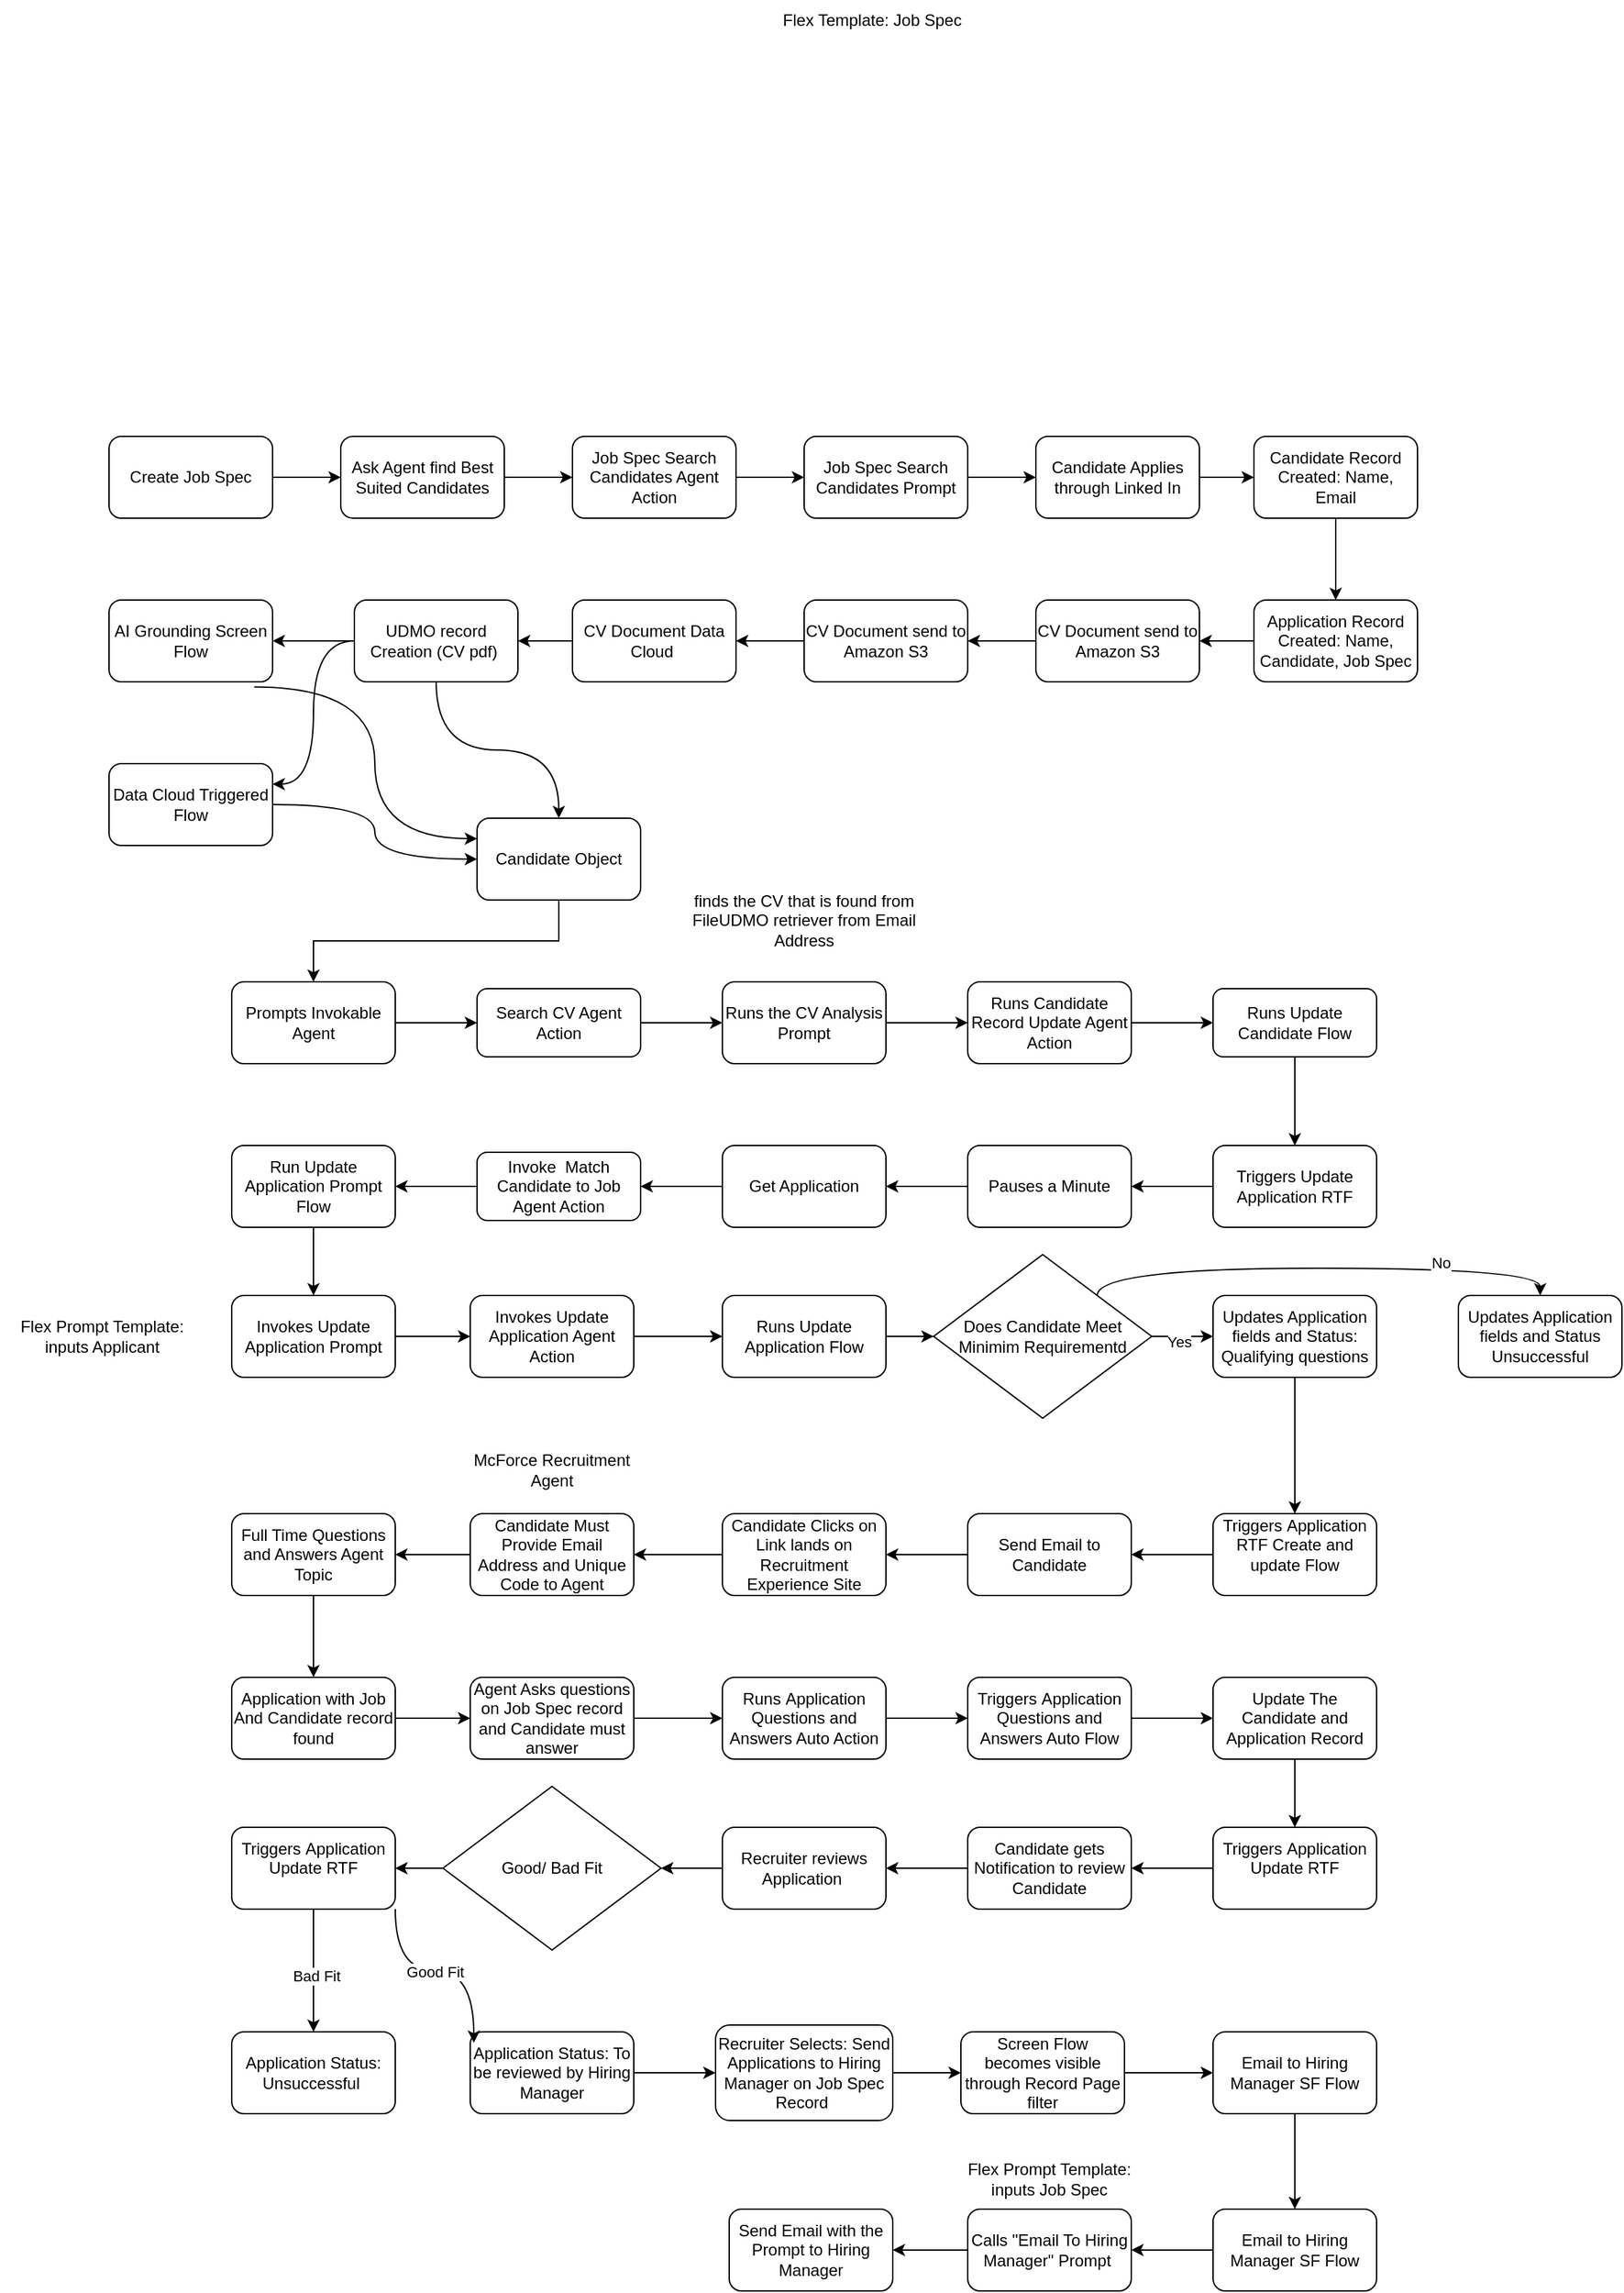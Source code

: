 <mxfile version="27.1.4">
  <diagram name="Page-1" id="qZBypQwJ1ffwHdbOw9Ls">
    <mxGraphModel dx="996" dy="1753" grid="1" gridSize="10" guides="1" tooltips="1" connect="1" arrows="1" fold="1" page="1" pageScale="1" pageWidth="850" pageHeight="1100" math="0" shadow="0">
      <root>
        <mxCell id="0" />
        <mxCell id="1" parent="0" />
        <mxCell id="CIJIQ-VZuIDvAZ526HDg-11" style="edgeStyle=orthogonalEdgeStyle;rounded=0;orthogonalLoop=1;jettySize=auto;html=1;entryX=0;entryY=0.5;entryDx=0;entryDy=0;curved=1;" edge="1" parent="1" source="CIJIQ-VZuIDvAZ526HDg-1" target="CIJIQ-VZuIDvAZ526HDg-8">
          <mxGeometry relative="1" as="geometry" />
        </mxCell>
        <mxCell id="CIJIQ-VZuIDvAZ526HDg-1" value="Data Cloud Triggered Flow" style="rounded=1;whiteSpace=wrap;html=1;" vertex="1" parent="1">
          <mxGeometry x="100" y="160" width="120" height="60" as="geometry" />
        </mxCell>
        <mxCell id="CIJIQ-VZuIDvAZ526HDg-80" style="edgeStyle=orthogonalEdgeStyle;rounded=0;orthogonalLoop=1;jettySize=auto;html=1;entryX=0;entryY=0.25;entryDx=0;entryDy=0;exitX=0.888;exitY=1.062;exitDx=0;exitDy=0;exitPerimeter=0;curved=1;" edge="1" parent="1" source="CIJIQ-VZuIDvAZ526HDg-2" target="CIJIQ-VZuIDvAZ526HDg-8">
          <mxGeometry relative="1" as="geometry" />
        </mxCell>
        <mxCell id="CIJIQ-VZuIDvAZ526HDg-2" value="AI Grounding Screen Flow" style="rounded=1;whiteSpace=wrap;html=1;" vertex="1" parent="1">
          <mxGeometry x="100" y="40" width="120" height="60" as="geometry" />
        </mxCell>
        <mxCell id="CIJIQ-VZuIDvAZ526HDg-40" style="edgeStyle=orthogonalEdgeStyle;rounded=0;orthogonalLoop=1;jettySize=auto;html=1;entryX=0;entryY=0.5;entryDx=0;entryDy=0;" edge="1" parent="1" source="CIJIQ-VZuIDvAZ526HDg-3" target="CIJIQ-VZuIDvAZ526HDg-4">
          <mxGeometry relative="1" as="geometry" />
        </mxCell>
        <mxCell id="CIJIQ-VZuIDvAZ526HDg-3" value="Prompts Invokable Agent" style="rounded=1;whiteSpace=wrap;html=1;" vertex="1" parent="1">
          <mxGeometry x="190" y="320" width="120" height="60" as="geometry" />
        </mxCell>
        <mxCell id="CIJIQ-VZuIDvAZ526HDg-41" style="edgeStyle=orthogonalEdgeStyle;rounded=0;orthogonalLoop=1;jettySize=auto;html=1;entryX=0;entryY=0.5;entryDx=0;entryDy=0;" edge="1" parent="1" source="CIJIQ-VZuIDvAZ526HDg-4" target="CIJIQ-VZuIDvAZ526HDg-5">
          <mxGeometry relative="1" as="geometry" />
        </mxCell>
        <mxCell id="CIJIQ-VZuIDvAZ526HDg-4" value="Search CV Agent Action" style="rounded=1;whiteSpace=wrap;html=1;" vertex="1" parent="1">
          <mxGeometry x="370" y="325" width="120" height="50" as="geometry" />
        </mxCell>
        <mxCell id="CIJIQ-VZuIDvAZ526HDg-42" style="edgeStyle=orthogonalEdgeStyle;rounded=0;orthogonalLoop=1;jettySize=auto;html=1;exitX=1;exitY=0.5;exitDx=0;exitDy=0;entryX=0;entryY=0.5;entryDx=0;entryDy=0;" edge="1" parent="1" source="CIJIQ-VZuIDvAZ526HDg-5" target="CIJIQ-VZuIDvAZ526HDg-6">
          <mxGeometry relative="1" as="geometry" />
        </mxCell>
        <mxCell id="CIJIQ-VZuIDvAZ526HDg-5" value="Runs the CV Analysis Prompt" style="rounded=1;whiteSpace=wrap;html=1;" vertex="1" parent="1">
          <mxGeometry x="550" y="320" width="120" height="60" as="geometry" />
        </mxCell>
        <mxCell id="CIJIQ-VZuIDvAZ526HDg-43" style="edgeStyle=orthogonalEdgeStyle;rounded=0;orthogonalLoop=1;jettySize=auto;html=1;" edge="1" parent="1" source="CIJIQ-VZuIDvAZ526HDg-6" target="CIJIQ-VZuIDvAZ526HDg-7">
          <mxGeometry relative="1" as="geometry" />
        </mxCell>
        <mxCell id="CIJIQ-VZuIDvAZ526HDg-6" value="Runs Candidate Record Update Agent Action" style="rounded=1;whiteSpace=wrap;html=1;" vertex="1" parent="1">
          <mxGeometry x="730" y="320" width="120" height="60" as="geometry" />
        </mxCell>
        <mxCell id="CIJIQ-VZuIDvAZ526HDg-44" style="edgeStyle=orthogonalEdgeStyle;rounded=0;orthogonalLoop=1;jettySize=auto;html=1;exitX=0.5;exitY=1;exitDx=0;exitDy=0;entryX=0.5;entryY=0;entryDx=0;entryDy=0;" edge="1" parent="1" source="CIJIQ-VZuIDvAZ526HDg-7" target="CIJIQ-VZuIDvAZ526HDg-14">
          <mxGeometry relative="1" as="geometry">
            <mxPoint x="969.667" y="430" as="targetPoint" />
          </mxGeometry>
        </mxCell>
        <mxCell id="CIJIQ-VZuIDvAZ526HDg-7" value="Runs Update Candidate Flow" style="rounded=1;whiteSpace=wrap;html=1;" vertex="1" parent="1">
          <mxGeometry x="910" y="325" width="120" height="50" as="geometry" />
        </mxCell>
        <mxCell id="CIJIQ-VZuIDvAZ526HDg-13" style="edgeStyle=orthogonalEdgeStyle;rounded=0;orthogonalLoop=1;jettySize=auto;html=1;entryX=0.5;entryY=0;entryDx=0;entryDy=0;exitX=0.5;exitY=1;exitDx=0;exitDy=0;" edge="1" parent="1" source="CIJIQ-VZuIDvAZ526HDg-8" target="CIJIQ-VZuIDvAZ526HDg-3">
          <mxGeometry relative="1" as="geometry" />
        </mxCell>
        <mxCell id="CIJIQ-VZuIDvAZ526HDg-8" value="Candidate Object" style="rounded=1;whiteSpace=wrap;html=1;" vertex="1" parent="1">
          <mxGeometry x="370" y="200" width="120" height="60" as="geometry" />
        </mxCell>
        <mxCell id="CIJIQ-VZuIDvAZ526HDg-75" value="" style="edgeStyle=orthogonalEdgeStyle;rounded=0;orthogonalLoop=1;jettySize=auto;html=1;curved=1;" edge="1" parent="1" source="CIJIQ-VZuIDvAZ526HDg-9" target="CIJIQ-VZuIDvAZ526HDg-8">
          <mxGeometry relative="1" as="geometry" />
        </mxCell>
        <mxCell id="CIJIQ-VZuIDvAZ526HDg-77" style="edgeStyle=orthogonalEdgeStyle;rounded=0;orthogonalLoop=1;jettySize=auto;html=1;entryX=1;entryY=0.5;entryDx=0;entryDy=0;" edge="1" parent="1" source="CIJIQ-VZuIDvAZ526HDg-9" target="CIJIQ-VZuIDvAZ526HDg-2">
          <mxGeometry relative="1" as="geometry" />
        </mxCell>
        <mxCell id="CIJIQ-VZuIDvAZ526HDg-79" style="edgeStyle=orthogonalEdgeStyle;rounded=0;orthogonalLoop=1;jettySize=auto;html=1;entryX=1;entryY=0.25;entryDx=0;entryDy=0;curved=1;" edge="1" parent="1" source="CIJIQ-VZuIDvAZ526HDg-9" target="CIJIQ-VZuIDvAZ526HDg-1">
          <mxGeometry relative="1" as="geometry" />
        </mxCell>
        <mxCell id="CIJIQ-VZuIDvAZ526HDg-9" value="UDMO record Creation (CV pdf)&amp;nbsp;" style="rounded=1;whiteSpace=wrap;html=1;" vertex="1" parent="1">
          <mxGeometry x="280" y="40" width="120" height="60" as="geometry" />
        </mxCell>
        <mxCell id="CIJIQ-VZuIDvAZ526HDg-45" style="edgeStyle=orthogonalEdgeStyle;rounded=0;orthogonalLoop=1;jettySize=auto;html=1;entryX=1;entryY=0.5;entryDx=0;entryDy=0;" edge="1" parent="1" source="CIJIQ-VZuIDvAZ526HDg-14" target="CIJIQ-VZuIDvAZ526HDg-18">
          <mxGeometry relative="1" as="geometry" />
        </mxCell>
        <mxCell id="CIJIQ-VZuIDvAZ526HDg-14" value="Triggers Update Application RTF" style="rounded=1;whiteSpace=wrap;html=1;" vertex="1" parent="1">
          <mxGeometry x="910" y="440" width="120" height="60" as="geometry" />
        </mxCell>
        <mxCell id="CIJIQ-VZuIDvAZ526HDg-46" style="edgeStyle=orthogonalEdgeStyle;rounded=0;orthogonalLoop=1;jettySize=auto;html=1;entryX=1;entryY=0.5;entryDx=0;entryDy=0;" edge="1" parent="1" source="CIJIQ-VZuIDvAZ526HDg-18" target="CIJIQ-VZuIDvAZ526HDg-19">
          <mxGeometry relative="1" as="geometry" />
        </mxCell>
        <mxCell id="CIJIQ-VZuIDvAZ526HDg-18" value="Pauses a Minute" style="rounded=1;whiteSpace=wrap;html=1;" vertex="1" parent="1">
          <mxGeometry x="730" y="440" width="120" height="60" as="geometry" />
        </mxCell>
        <mxCell id="CIJIQ-VZuIDvAZ526HDg-47" style="edgeStyle=orthogonalEdgeStyle;rounded=0;orthogonalLoop=1;jettySize=auto;html=1;entryX=1;entryY=0.5;entryDx=0;entryDy=0;" edge="1" parent="1" source="CIJIQ-VZuIDvAZ526HDg-19" target="CIJIQ-VZuIDvAZ526HDg-20">
          <mxGeometry relative="1" as="geometry" />
        </mxCell>
        <mxCell id="CIJIQ-VZuIDvAZ526HDg-19" value="Get Application" style="rounded=1;whiteSpace=wrap;html=1;" vertex="1" parent="1">
          <mxGeometry x="550" y="440" width="120" height="60" as="geometry" />
        </mxCell>
        <mxCell id="CIJIQ-VZuIDvAZ526HDg-48" style="edgeStyle=orthogonalEdgeStyle;rounded=0;orthogonalLoop=1;jettySize=auto;html=1;entryX=1;entryY=0.5;entryDx=0;entryDy=0;" edge="1" parent="1" source="CIJIQ-VZuIDvAZ526HDg-20" target="CIJIQ-VZuIDvAZ526HDg-21">
          <mxGeometry relative="1" as="geometry" />
        </mxCell>
        <mxCell id="CIJIQ-VZuIDvAZ526HDg-20" value="Invoke&amp;nbsp;&amp;nbsp;Match Candidate to Job Agent Action" style="rounded=1;whiteSpace=wrap;html=1;" vertex="1" parent="1">
          <mxGeometry x="370" y="445" width="120" height="50" as="geometry" />
        </mxCell>
        <mxCell id="CIJIQ-VZuIDvAZ526HDg-50" style="edgeStyle=orthogonalEdgeStyle;rounded=0;orthogonalLoop=1;jettySize=auto;html=1;entryX=0.5;entryY=0;entryDx=0;entryDy=0;" edge="1" parent="1" source="CIJIQ-VZuIDvAZ526HDg-21" target="CIJIQ-VZuIDvAZ526HDg-22">
          <mxGeometry relative="1" as="geometry" />
        </mxCell>
        <mxCell id="CIJIQ-VZuIDvAZ526HDg-21" value="Run Update Application Prompt Flow" style="rounded=1;whiteSpace=wrap;html=1;" vertex="1" parent="1">
          <mxGeometry x="190" y="440" width="120" height="60" as="geometry" />
        </mxCell>
        <mxCell id="CIJIQ-VZuIDvAZ526HDg-51" style="edgeStyle=orthogonalEdgeStyle;rounded=0;orthogonalLoop=1;jettySize=auto;html=1;exitX=1;exitY=0.5;exitDx=0;exitDy=0;entryX=0;entryY=0.5;entryDx=0;entryDy=0;" edge="1" parent="1" source="CIJIQ-VZuIDvAZ526HDg-22" target="CIJIQ-VZuIDvAZ526HDg-25">
          <mxGeometry relative="1" as="geometry" />
        </mxCell>
        <mxCell id="CIJIQ-VZuIDvAZ526HDg-22" value="Invokes Update Application Prompt" style="rounded=1;whiteSpace=wrap;html=1;" vertex="1" parent="1">
          <mxGeometry x="190" y="550" width="120" height="60" as="geometry" />
        </mxCell>
        <mxCell id="CIJIQ-VZuIDvAZ526HDg-23" value="Flex Prompt Template: inputs Applicant" style="text;html=1;align=center;verticalAlign=middle;whiteSpace=wrap;rounded=0;" vertex="1" parent="1">
          <mxGeometry x="20" y="562.5" width="150" height="35" as="geometry" />
        </mxCell>
        <mxCell id="CIJIQ-VZuIDvAZ526HDg-24" value="finds the CV that is found from FileUDMO retriever from Email Address" style="text;html=1;align=center;verticalAlign=middle;whiteSpace=wrap;rounded=0;" vertex="1" parent="1">
          <mxGeometry x="515" y="260" width="190" height="30" as="geometry" />
        </mxCell>
        <mxCell id="CIJIQ-VZuIDvAZ526HDg-52" style="edgeStyle=orthogonalEdgeStyle;rounded=0;orthogonalLoop=1;jettySize=auto;html=1;exitX=1;exitY=0.5;exitDx=0;exitDy=0;entryX=0;entryY=0.5;entryDx=0;entryDy=0;" edge="1" parent="1" source="CIJIQ-VZuIDvAZ526HDg-25" target="CIJIQ-VZuIDvAZ526HDg-26">
          <mxGeometry relative="1" as="geometry" />
        </mxCell>
        <mxCell id="CIJIQ-VZuIDvAZ526HDg-25" value="Invokes Update Application Agent Action" style="rounded=1;whiteSpace=wrap;html=1;" vertex="1" parent="1">
          <mxGeometry x="365" y="550" width="120" height="60" as="geometry" />
        </mxCell>
        <mxCell id="CIJIQ-VZuIDvAZ526HDg-90" style="edgeStyle=orthogonalEdgeStyle;rounded=0;orthogonalLoop=1;jettySize=auto;html=1;exitX=1;exitY=0.5;exitDx=0;exitDy=0;" edge="1" parent="1" source="CIJIQ-VZuIDvAZ526HDg-26" target="CIJIQ-VZuIDvAZ526HDg-81">
          <mxGeometry relative="1" as="geometry">
            <mxPoint x="700" y="579.846" as="targetPoint" />
          </mxGeometry>
        </mxCell>
        <mxCell id="CIJIQ-VZuIDvAZ526HDg-26" value="Runs Update Application Flow" style="rounded=1;whiteSpace=wrap;html=1;" vertex="1" parent="1">
          <mxGeometry x="550" y="550" width="120" height="60" as="geometry" />
        </mxCell>
        <mxCell id="CIJIQ-VZuIDvAZ526HDg-59" style="edgeStyle=orthogonalEdgeStyle;rounded=0;orthogonalLoop=1;jettySize=auto;html=1;entryX=0;entryY=0.5;entryDx=0;entryDy=0;" edge="1" parent="1" source="CIJIQ-VZuIDvAZ526HDg-54" target="CIJIQ-VZuIDvAZ526HDg-55">
          <mxGeometry relative="1" as="geometry" />
        </mxCell>
        <mxCell id="CIJIQ-VZuIDvAZ526HDg-54" value="Create Job Spec" style="rounded=1;whiteSpace=wrap;html=1;" vertex="1" parent="1">
          <mxGeometry x="100" y="-80" width="120" height="60" as="geometry" />
        </mxCell>
        <mxCell id="CIJIQ-VZuIDvAZ526HDg-60" style="edgeStyle=orthogonalEdgeStyle;rounded=0;orthogonalLoop=1;jettySize=auto;html=1;entryX=0;entryY=0.5;entryDx=0;entryDy=0;" edge="1" parent="1" source="CIJIQ-VZuIDvAZ526HDg-55" target="CIJIQ-VZuIDvAZ526HDg-56">
          <mxGeometry relative="1" as="geometry" />
        </mxCell>
        <mxCell id="CIJIQ-VZuIDvAZ526HDg-55" value="Ask Agent find Best Suited Candidates" style="rounded=1;whiteSpace=wrap;html=1;" vertex="1" parent="1">
          <mxGeometry x="270" y="-80" width="120" height="60" as="geometry" />
        </mxCell>
        <mxCell id="CIJIQ-VZuIDvAZ526HDg-61" style="edgeStyle=orthogonalEdgeStyle;rounded=0;orthogonalLoop=1;jettySize=auto;html=1;entryX=0;entryY=0.5;entryDx=0;entryDy=0;" edge="1" parent="1" source="CIJIQ-VZuIDvAZ526HDg-56" target="CIJIQ-VZuIDvAZ526HDg-57">
          <mxGeometry relative="1" as="geometry" />
        </mxCell>
        <mxCell id="CIJIQ-VZuIDvAZ526HDg-56" value="Job Spec Search Candidates Agent Action" style="rounded=1;whiteSpace=wrap;html=1;" vertex="1" parent="1">
          <mxGeometry x="440" y="-80" width="120" height="60" as="geometry" />
        </mxCell>
        <mxCell id="CIJIQ-VZuIDvAZ526HDg-69" style="edgeStyle=orthogonalEdgeStyle;rounded=0;orthogonalLoop=1;jettySize=auto;html=1;entryX=0;entryY=0.5;entryDx=0;entryDy=0;" edge="1" parent="1" source="CIJIQ-VZuIDvAZ526HDg-57" target="CIJIQ-VZuIDvAZ526HDg-63">
          <mxGeometry relative="1" as="geometry" />
        </mxCell>
        <mxCell id="CIJIQ-VZuIDvAZ526HDg-57" value="Job Spec Search Candidates Prompt" style="rounded=1;whiteSpace=wrap;html=1;" vertex="1" parent="1">
          <mxGeometry x="610" y="-80" width="120" height="60" as="geometry" />
        </mxCell>
        <mxCell id="CIJIQ-VZuIDvAZ526HDg-58" value="Flex Template: Job Spec" style="text;html=1;align=center;verticalAlign=middle;whiteSpace=wrap;rounded=0;" vertex="1" parent="1">
          <mxGeometry x="565" y="-400" width="190" height="30" as="geometry" />
        </mxCell>
        <mxCell id="CIJIQ-VZuIDvAZ526HDg-70" style="edgeStyle=orthogonalEdgeStyle;rounded=0;orthogonalLoop=1;jettySize=auto;html=1;entryX=0;entryY=0.5;entryDx=0;entryDy=0;" edge="1" parent="1" source="CIJIQ-VZuIDvAZ526HDg-63" target="CIJIQ-VZuIDvAZ526HDg-64">
          <mxGeometry relative="1" as="geometry" />
        </mxCell>
        <mxCell id="CIJIQ-VZuIDvAZ526HDg-63" value="Candidate Applies through Linked In" style="rounded=1;whiteSpace=wrap;html=1;" vertex="1" parent="1">
          <mxGeometry x="780" y="-80" width="120" height="60" as="geometry" />
        </mxCell>
        <mxCell id="CIJIQ-VZuIDvAZ526HDg-71" style="edgeStyle=orthogonalEdgeStyle;rounded=0;orthogonalLoop=1;jettySize=auto;html=1;exitX=0.5;exitY=1;exitDx=0;exitDy=0;entryX=0.5;entryY=0;entryDx=0;entryDy=0;" edge="1" parent="1" source="CIJIQ-VZuIDvAZ526HDg-64" target="CIJIQ-VZuIDvAZ526HDg-65">
          <mxGeometry relative="1" as="geometry" />
        </mxCell>
        <mxCell id="CIJIQ-VZuIDvAZ526HDg-64" value="Candidate Record Created: Name, Email" style="rounded=1;whiteSpace=wrap;html=1;" vertex="1" parent="1">
          <mxGeometry x="940" y="-80" width="120" height="60" as="geometry" />
        </mxCell>
        <mxCell id="CIJIQ-VZuIDvAZ526HDg-72" style="edgeStyle=orthogonalEdgeStyle;rounded=0;orthogonalLoop=1;jettySize=auto;html=1;exitX=0;exitY=0.5;exitDx=0;exitDy=0;entryX=1;entryY=0.5;entryDx=0;entryDy=0;" edge="1" parent="1" source="CIJIQ-VZuIDvAZ526HDg-65" target="CIJIQ-VZuIDvAZ526HDg-66">
          <mxGeometry relative="1" as="geometry" />
        </mxCell>
        <mxCell id="CIJIQ-VZuIDvAZ526HDg-65" value="Application Record Created: Name, Candidate, Job Spec" style="rounded=1;whiteSpace=wrap;html=1;" vertex="1" parent="1">
          <mxGeometry x="940" y="40" width="120" height="60" as="geometry" />
        </mxCell>
        <mxCell id="CIJIQ-VZuIDvAZ526HDg-73" style="edgeStyle=orthogonalEdgeStyle;rounded=0;orthogonalLoop=1;jettySize=auto;html=1;entryX=1;entryY=0.5;entryDx=0;entryDy=0;" edge="1" parent="1" source="CIJIQ-VZuIDvAZ526HDg-66" target="CIJIQ-VZuIDvAZ526HDg-67">
          <mxGeometry relative="1" as="geometry" />
        </mxCell>
        <mxCell id="CIJIQ-VZuIDvAZ526HDg-66" value="CV Document send to Amazon S3" style="rounded=1;whiteSpace=wrap;html=1;" vertex="1" parent="1">
          <mxGeometry x="780" y="40" width="120" height="60" as="geometry" />
        </mxCell>
        <mxCell id="CIJIQ-VZuIDvAZ526HDg-74" style="edgeStyle=orthogonalEdgeStyle;rounded=0;orthogonalLoop=1;jettySize=auto;html=1;entryX=1;entryY=0.5;entryDx=0;entryDy=0;" edge="1" parent="1" source="CIJIQ-VZuIDvAZ526HDg-67" target="CIJIQ-VZuIDvAZ526HDg-68">
          <mxGeometry relative="1" as="geometry" />
        </mxCell>
        <mxCell id="CIJIQ-VZuIDvAZ526HDg-67" value="CV Document send to Amazon S3" style="rounded=1;whiteSpace=wrap;html=1;" vertex="1" parent="1">
          <mxGeometry x="610" y="40" width="120" height="60" as="geometry" />
        </mxCell>
        <mxCell id="CIJIQ-VZuIDvAZ526HDg-76" style="edgeStyle=orthogonalEdgeStyle;rounded=0;orthogonalLoop=1;jettySize=auto;html=1;exitX=0;exitY=0.5;exitDx=0;exitDy=0;entryX=1;entryY=0.5;entryDx=0;entryDy=0;" edge="1" parent="1" source="CIJIQ-VZuIDvAZ526HDg-68" target="CIJIQ-VZuIDvAZ526HDg-9">
          <mxGeometry relative="1" as="geometry" />
        </mxCell>
        <mxCell id="CIJIQ-VZuIDvAZ526HDg-68" value="CV Document Data Cloud&amp;nbsp;" style="rounded=1;whiteSpace=wrap;html=1;" vertex="1" parent="1">
          <mxGeometry x="440" y="40" width="120" height="60" as="geometry" />
        </mxCell>
        <mxCell id="CIJIQ-VZuIDvAZ526HDg-85" style="edgeStyle=orthogonalEdgeStyle;rounded=0;orthogonalLoop=1;jettySize=auto;html=1;exitX=1;exitY=0.5;exitDx=0;exitDy=0;entryX=0;entryY=0.5;entryDx=0;entryDy=0;" edge="1" parent="1" source="CIJIQ-VZuIDvAZ526HDg-81" target="CIJIQ-VZuIDvAZ526HDg-82">
          <mxGeometry relative="1" as="geometry" />
        </mxCell>
        <mxCell id="CIJIQ-VZuIDvAZ526HDg-86" value="Yes" style="edgeLabel;html=1;align=center;verticalAlign=middle;resizable=0;points=[];" vertex="1" connectable="0" parent="CIJIQ-VZuIDvAZ526HDg-85">
          <mxGeometry x="-0.111" y="-4" relative="1" as="geometry">
            <mxPoint as="offset" />
          </mxGeometry>
        </mxCell>
        <mxCell id="CIJIQ-VZuIDvAZ526HDg-87" style="edgeStyle=orthogonalEdgeStyle;rounded=0;orthogonalLoop=1;jettySize=auto;html=1;exitX=1;exitY=0;exitDx=0;exitDy=0;entryX=0.5;entryY=0;entryDx=0;entryDy=0;curved=1;" edge="1" parent="1" source="CIJIQ-VZuIDvAZ526HDg-81" target="CIJIQ-VZuIDvAZ526HDg-84">
          <mxGeometry relative="1" as="geometry">
            <Array as="points">
              <mxPoint x="825" y="530" />
              <mxPoint x="1150" y="530" />
            </Array>
          </mxGeometry>
        </mxCell>
        <mxCell id="CIJIQ-VZuIDvAZ526HDg-88" value="No" style="edgeLabel;html=1;align=center;verticalAlign=middle;resizable=0;points=[];" vertex="1" connectable="0" parent="CIJIQ-VZuIDvAZ526HDg-87">
          <mxGeometry x="0.495" y="4" relative="1" as="geometry">
            <mxPoint x="-1" as="offset" />
          </mxGeometry>
        </mxCell>
        <mxCell id="CIJIQ-VZuIDvAZ526HDg-81" value="Does Candidate Meet Minimim Requirementd" style="rhombus;whiteSpace=wrap;html=1;" vertex="1" parent="1">
          <mxGeometry x="705" y="520" width="160" height="120" as="geometry" />
        </mxCell>
        <mxCell id="CIJIQ-VZuIDvAZ526HDg-92" style="edgeStyle=orthogonalEdgeStyle;rounded=0;orthogonalLoop=1;jettySize=auto;html=1;entryX=0.5;entryY=0;entryDx=0;entryDy=0;" edge="1" parent="1" source="CIJIQ-VZuIDvAZ526HDg-82" target="CIJIQ-VZuIDvAZ526HDg-91">
          <mxGeometry relative="1" as="geometry" />
        </mxCell>
        <mxCell id="CIJIQ-VZuIDvAZ526HDg-82" value="Updates Application fields and Status: Qualifying questions" style="rounded=1;whiteSpace=wrap;html=1;" vertex="1" parent="1">
          <mxGeometry x="910" y="550" width="120" height="60" as="geometry" />
        </mxCell>
        <mxCell id="CIJIQ-VZuIDvAZ526HDg-84" value="Updates Application fields and Status Unsuccessful" style="rounded=1;whiteSpace=wrap;html=1;" vertex="1" parent="1">
          <mxGeometry x="1090" y="550" width="120" height="60" as="geometry" />
        </mxCell>
        <mxCell id="CIJIQ-VZuIDvAZ526HDg-100" style="edgeStyle=orthogonalEdgeStyle;rounded=0;orthogonalLoop=1;jettySize=auto;html=1;entryX=1;entryY=0.5;entryDx=0;entryDy=0;" edge="1" parent="1" source="CIJIQ-VZuIDvAZ526HDg-91" target="CIJIQ-VZuIDvAZ526HDg-93">
          <mxGeometry relative="1" as="geometry" />
        </mxCell>
        <mxCell id="CIJIQ-VZuIDvAZ526HDg-91" value="Triggers&amp;nbsp;&lt;span style=&quot;background-color: transparent;&quot;&gt;Application RTF Create and update Flow&lt;/span&gt;&lt;div&gt;&lt;span style=&quot;background-color: transparent; color: light-dark(rgb(0, 0, 0), rgb(255, 255, 255));&quot;&gt;&lt;br&gt;&lt;/span&gt;&lt;/div&gt;" style="rounded=1;whiteSpace=wrap;html=1;" vertex="1" parent="1">
          <mxGeometry x="910" y="710" width="120" height="60" as="geometry" />
        </mxCell>
        <mxCell id="CIJIQ-VZuIDvAZ526HDg-127" style="edgeStyle=orthogonalEdgeStyle;rounded=0;orthogonalLoop=1;jettySize=auto;html=1;entryX=1;entryY=0.5;entryDx=0;entryDy=0;" edge="1" parent="1" source="CIJIQ-VZuIDvAZ526HDg-93" target="CIJIQ-VZuIDvAZ526HDg-94">
          <mxGeometry relative="1" as="geometry" />
        </mxCell>
        <mxCell id="CIJIQ-VZuIDvAZ526HDg-93" value="&lt;div&gt;&lt;span style=&quot;background-color: transparent; color: light-dark(rgb(0, 0, 0), rgb(255, 255, 255));&quot;&gt;Send Email to Candidate&lt;/span&gt;&lt;/div&gt;" style="rounded=1;whiteSpace=wrap;html=1;" vertex="1" parent="1">
          <mxGeometry x="730" y="710" width="120" height="60" as="geometry" />
        </mxCell>
        <mxCell id="CIJIQ-VZuIDvAZ526HDg-128" style="edgeStyle=orthogonalEdgeStyle;rounded=0;orthogonalLoop=1;jettySize=auto;html=1;entryX=1;entryY=0.5;entryDx=0;entryDy=0;" edge="1" parent="1" source="CIJIQ-VZuIDvAZ526HDg-94" target="CIJIQ-VZuIDvAZ526HDg-95">
          <mxGeometry relative="1" as="geometry" />
        </mxCell>
        <mxCell id="CIJIQ-VZuIDvAZ526HDg-94" value="&lt;div&gt;&lt;span style=&quot;background-color: transparent; color: light-dark(rgb(0, 0, 0), rgb(255, 255, 255));&quot;&gt;Candidate Clicks on Link lands on Recruitment Experience Site&lt;/span&gt;&lt;/div&gt;" style="rounded=1;whiteSpace=wrap;html=1;" vertex="1" parent="1">
          <mxGeometry x="550" y="710" width="120" height="60" as="geometry" />
        </mxCell>
        <mxCell id="CIJIQ-VZuIDvAZ526HDg-129" style="edgeStyle=orthogonalEdgeStyle;rounded=0;orthogonalLoop=1;jettySize=auto;html=1;entryX=1;entryY=0.5;entryDx=0;entryDy=0;" edge="1" parent="1" source="CIJIQ-VZuIDvAZ526HDg-95" target="CIJIQ-VZuIDvAZ526HDg-96">
          <mxGeometry relative="1" as="geometry" />
        </mxCell>
        <mxCell id="CIJIQ-VZuIDvAZ526HDg-95" value="&lt;div&gt;&lt;span style=&quot;background-color: transparent; color: light-dark(rgb(0, 0, 0), rgb(255, 255, 255));&quot;&gt;Candidate Must Provide Email Address and Unique Code to Agent&lt;/span&gt;&lt;/div&gt;" style="rounded=1;whiteSpace=wrap;html=1;" vertex="1" parent="1">
          <mxGeometry x="365" y="710" width="120" height="60" as="geometry" />
        </mxCell>
        <mxCell id="CIJIQ-VZuIDvAZ526HDg-130" style="edgeStyle=orthogonalEdgeStyle;rounded=0;orthogonalLoop=1;jettySize=auto;html=1;entryX=0.5;entryY=0;entryDx=0;entryDy=0;" edge="1" parent="1" source="CIJIQ-VZuIDvAZ526HDg-96" target="CIJIQ-VZuIDvAZ526HDg-102">
          <mxGeometry relative="1" as="geometry" />
        </mxCell>
        <mxCell id="CIJIQ-VZuIDvAZ526HDg-96" value="&lt;div&gt;&lt;span style=&quot;background-color: transparent;&quot;&gt;Full Time Questions and Answers Agent Topic&lt;/span&gt;&lt;/div&gt;" style="rounded=1;whiteSpace=wrap;html=1;" vertex="1" parent="1">
          <mxGeometry x="190" y="710" width="120" height="60" as="geometry" />
        </mxCell>
        <mxCell id="CIJIQ-VZuIDvAZ526HDg-97" value="McForce Recruitment Agent" style="text;html=1;align=center;verticalAlign=middle;whiteSpace=wrap;rounded=0;" vertex="1" parent="1">
          <mxGeometry x="350" y="660" width="150" height="35" as="geometry" />
        </mxCell>
        <mxCell id="CIJIQ-VZuIDvAZ526HDg-132" style="edgeStyle=orthogonalEdgeStyle;rounded=0;orthogonalLoop=1;jettySize=auto;html=1;entryX=0;entryY=0.5;entryDx=0;entryDy=0;" edge="1" parent="1" source="CIJIQ-VZuIDvAZ526HDg-98" target="CIJIQ-VZuIDvAZ526HDg-101">
          <mxGeometry relative="1" as="geometry" />
        </mxCell>
        <mxCell id="CIJIQ-VZuIDvAZ526HDg-98" value="Agent Asks questions on Job Spec record and Candidate must answer" style="rounded=1;whiteSpace=wrap;html=1;" vertex="1" parent="1">
          <mxGeometry x="365" y="830" width="120" height="60" as="geometry" />
        </mxCell>
        <mxCell id="CIJIQ-VZuIDvAZ526HDg-133" style="edgeStyle=orthogonalEdgeStyle;rounded=0;orthogonalLoop=1;jettySize=auto;html=1;entryX=0;entryY=0.5;entryDx=0;entryDy=0;" edge="1" parent="1" source="CIJIQ-VZuIDvAZ526HDg-101" target="CIJIQ-VZuIDvAZ526HDg-103">
          <mxGeometry relative="1" as="geometry" />
        </mxCell>
        <mxCell id="CIJIQ-VZuIDvAZ526HDg-101" value="Runs&amp;nbsp;Application Questions and Answers Auto Action&lt;span style=&quot;color: rgba(0, 0, 0, 0); font-family: monospace; font-size: 0px; text-align: start; text-wrap-mode: nowrap;&quot;&gt;%3CmxGraphModel%3E%3Croot%3E%3CmxCell%20id%3D%220%22%2F%3E%3CmxCell%20id%3D%221%22%20parent%3D%220%22%2F%3E%3CmxCell%20id%3D%222%22%20value%3D%22%26lt%3Bdiv%26gt%3B%26lt%3Bspan%20style%3D%26quot%3Bbackground-color%3A%20transparent%3B%20color%3A%20light-dark(rgb(0%2C%200%2C%200)%2C%20rgb(255%2C%20255%2C%20255))%3B%26quot%3B%26gt%3BTriggers%26amp%3Bnbsp%3B%26lt%3B%2Fspan%26gt%3B%26lt%3Bspan%20style%3D%26quot%3Bbackground-color%3A%20transparent%3B%26quot%3B%26gt%3BFull%20Time%20Questions%20and%20Answers%20Agent%20Topic%26lt%3B%2Fspan%26gt%3B%26lt%3B%2Fdiv%26gt%3B%22%20style%3D%22rounded%3D1%3BwhiteSpace%3Dwrap%3Bhtml%3D1%3B%22%20vertex%3D%221%22%20parent%3D%221%22%3E%3CmxGeometry%20x%3D%22190%22%20y%3D%22710%22%20width%3D%22120%22%20height%3D%2260%22%20as%3D%22geometry%22%2F%3E%3C%2FmxCell%3E%3C%2Froot%3E%3C%2FmxGraphModel%3E&lt;/span&gt;" style="rounded=1;whiteSpace=wrap;html=1;" vertex="1" parent="1">
          <mxGeometry x="550" y="830" width="120" height="60" as="geometry" />
        </mxCell>
        <mxCell id="CIJIQ-VZuIDvAZ526HDg-131" style="edgeStyle=orthogonalEdgeStyle;rounded=0;orthogonalLoop=1;jettySize=auto;html=1;" edge="1" parent="1" source="CIJIQ-VZuIDvAZ526HDg-102" target="CIJIQ-VZuIDvAZ526HDg-98">
          <mxGeometry relative="1" as="geometry" />
        </mxCell>
        <mxCell id="CIJIQ-VZuIDvAZ526HDg-102" value="Application with Job And Candidate record found" style="rounded=1;whiteSpace=wrap;html=1;" vertex="1" parent="1">
          <mxGeometry x="190" y="830" width="120" height="60" as="geometry" />
        </mxCell>
        <mxCell id="CIJIQ-VZuIDvAZ526HDg-105" style="edgeStyle=orthogonalEdgeStyle;rounded=0;orthogonalLoop=1;jettySize=auto;html=1;entryX=0;entryY=0.5;entryDx=0;entryDy=0;" edge="1" parent="1" source="CIJIQ-VZuIDvAZ526HDg-103" target="CIJIQ-VZuIDvAZ526HDg-104">
          <mxGeometry relative="1" as="geometry" />
        </mxCell>
        <mxCell id="CIJIQ-VZuIDvAZ526HDg-103" value="Triggers&amp;nbsp;Application Questions and Answers Auto Flow" style="rounded=1;whiteSpace=wrap;html=1;" vertex="1" parent="1">
          <mxGeometry x="730" y="830" width="120" height="60" as="geometry" />
        </mxCell>
        <mxCell id="CIJIQ-VZuIDvAZ526HDg-134" style="edgeStyle=orthogonalEdgeStyle;rounded=0;orthogonalLoop=1;jettySize=auto;html=1;entryX=0.5;entryY=0;entryDx=0;entryDy=0;" edge="1" parent="1" source="CIJIQ-VZuIDvAZ526HDg-104" target="CIJIQ-VZuIDvAZ526HDg-108">
          <mxGeometry relative="1" as="geometry" />
        </mxCell>
        <mxCell id="CIJIQ-VZuIDvAZ526HDg-104" value="Update The Candidate and Application Record" style="rounded=1;whiteSpace=wrap;html=1;" vertex="1" parent="1">
          <mxGeometry x="910" y="830" width="120" height="60" as="geometry" />
        </mxCell>
        <mxCell id="CIJIQ-VZuIDvAZ526HDg-136" style="edgeStyle=orthogonalEdgeStyle;rounded=0;orthogonalLoop=1;jettySize=auto;html=1;entryX=1;entryY=0.5;entryDx=0;entryDy=0;" edge="1" parent="1" source="CIJIQ-VZuIDvAZ526HDg-106" target="CIJIQ-VZuIDvAZ526HDg-109">
          <mxGeometry relative="1" as="geometry" />
        </mxCell>
        <mxCell id="CIJIQ-VZuIDvAZ526HDg-106" value="Candidate gets Notification to review Candidate" style="rounded=1;whiteSpace=wrap;html=1;" vertex="1" parent="1">
          <mxGeometry x="730" y="940" width="120" height="60" as="geometry" />
        </mxCell>
        <mxCell id="CIJIQ-VZuIDvAZ526HDg-135" style="edgeStyle=orthogonalEdgeStyle;rounded=0;orthogonalLoop=1;jettySize=auto;html=1;entryX=1;entryY=0.5;entryDx=0;entryDy=0;" edge="1" parent="1" source="CIJIQ-VZuIDvAZ526HDg-108" target="CIJIQ-VZuIDvAZ526HDg-106">
          <mxGeometry relative="1" as="geometry" />
        </mxCell>
        <mxCell id="CIJIQ-VZuIDvAZ526HDg-108" value="Triggers&amp;nbsp;&lt;span style=&quot;background-color: transparent;&quot;&gt;Application Update RTF&lt;/span&gt;&lt;div&gt;&lt;span style=&quot;background-color: transparent; color: light-dark(rgb(0, 0, 0), rgb(255, 255, 255));&quot;&gt;&lt;br&gt;&lt;/span&gt;&lt;/div&gt;" style="rounded=1;whiteSpace=wrap;html=1;" vertex="1" parent="1">
          <mxGeometry x="910" y="940" width="120" height="60" as="geometry" />
        </mxCell>
        <mxCell id="CIJIQ-VZuIDvAZ526HDg-119" style="edgeStyle=orthogonalEdgeStyle;rounded=0;orthogonalLoop=1;jettySize=auto;html=1;exitX=0;exitY=0.5;exitDx=0;exitDy=0;entryX=1;entryY=0.5;entryDx=0;entryDy=0;" edge="1" parent="1" source="CIJIQ-VZuIDvAZ526HDg-109" target="CIJIQ-VZuIDvAZ526HDg-110">
          <mxGeometry relative="1" as="geometry" />
        </mxCell>
        <mxCell id="CIJIQ-VZuIDvAZ526HDg-109" value="Recruiter reviews Application&amp;nbsp;" style="rounded=1;whiteSpace=wrap;html=1;" vertex="1" parent="1">
          <mxGeometry x="550" y="940" width="120" height="60" as="geometry" />
        </mxCell>
        <mxCell id="CIJIQ-VZuIDvAZ526HDg-118" style="edgeStyle=orthogonalEdgeStyle;rounded=0;orthogonalLoop=1;jettySize=auto;html=1;exitX=0;exitY=0.5;exitDx=0;exitDy=0;entryX=1;entryY=0.5;entryDx=0;entryDy=0;" edge="1" parent="1" source="CIJIQ-VZuIDvAZ526HDg-110" target="CIJIQ-VZuIDvAZ526HDg-113">
          <mxGeometry relative="1" as="geometry" />
        </mxCell>
        <mxCell id="CIJIQ-VZuIDvAZ526HDg-110" value="Good/ Bad Fit" style="rhombus;whiteSpace=wrap;html=1;" vertex="1" parent="1">
          <mxGeometry x="345" y="910" width="160" height="120" as="geometry" />
        </mxCell>
        <mxCell id="CIJIQ-VZuIDvAZ526HDg-137" style="edgeStyle=orthogonalEdgeStyle;rounded=0;orthogonalLoop=1;jettySize=auto;html=1;" edge="1" parent="1" source="CIJIQ-VZuIDvAZ526HDg-111" target="CIJIQ-VZuIDvAZ526HDg-112">
          <mxGeometry relative="1" as="geometry" />
        </mxCell>
        <mxCell id="CIJIQ-VZuIDvAZ526HDg-111" value="Application Status: To be reviewed by Hiring Manager" style="rounded=1;whiteSpace=wrap;html=1;" vertex="1" parent="1">
          <mxGeometry x="365" y="1090" width="120" height="60" as="geometry" />
        </mxCell>
        <mxCell id="CIJIQ-VZuIDvAZ526HDg-138" style="edgeStyle=orthogonalEdgeStyle;rounded=0;orthogonalLoop=1;jettySize=auto;html=1;entryX=0;entryY=0.5;entryDx=0;entryDy=0;" edge="1" parent="1" source="CIJIQ-VZuIDvAZ526HDg-112" target="CIJIQ-VZuIDvAZ526HDg-121">
          <mxGeometry relative="1" as="geometry" />
        </mxCell>
        <mxCell id="CIJIQ-VZuIDvAZ526HDg-112" value="Recruiter Selects:&amp;nbsp;Send Applications to Hiring Manager on Job Spec Record&amp;nbsp;" style="rounded=1;whiteSpace=wrap;html=1;" vertex="1" parent="1">
          <mxGeometry x="545" y="1085" width="130" height="70" as="geometry" />
        </mxCell>
        <mxCell id="CIJIQ-VZuIDvAZ526HDg-117" style="edgeStyle=orthogonalEdgeStyle;rounded=0;orthogonalLoop=1;jettySize=auto;html=1;entryX=0.5;entryY=0;entryDx=0;entryDy=0;" edge="1" parent="1" source="CIJIQ-VZuIDvAZ526HDg-113" target="CIJIQ-VZuIDvAZ526HDg-116">
          <mxGeometry relative="1" as="geometry" />
        </mxCell>
        <mxCell id="CIJIQ-VZuIDvAZ526HDg-120" value="Bad Fit" style="edgeLabel;html=1;align=center;verticalAlign=middle;resizable=0;points=[];" vertex="1" connectable="0" parent="CIJIQ-VZuIDvAZ526HDg-117">
          <mxGeometry x="0.08" y="2" relative="1" as="geometry">
            <mxPoint as="offset" />
          </mxGeometry>
        </mxCell>
        <mxCell id="CIJIQ-VZuIDvAZ526HDg-113" value="Triggers&amp;nbsp;&lt;span style=&quot;background-color: transparent;&quot;&gt;Application Update RTF&lt;/span&gt;&lt;div&gt;&lt;span style=&quot;background-color: transparent; color: light-dark(rgb(0, 0, 0), rgb(255, 255, 255));&quot;&gt;&lt;br&gt;&lt;/span&gt;&lt;/div&gt;" style="rounded=1;whiteSpace=wrap;html=1;" vertex="1" parent="1">
          <mxGeometry x="190" y="940" width="120" height="60" as="geometry" />
        </mxCell>
        <mxCell id="CIJIQ-VZuIDvAZ526HDg-114" style="edgeStyle=orthogonalEdgeStyle;rounded=0;orthogonalLoop=1;jettySize=auto;html=1;exitX=1;exitY=1;exitDx=0;exitDy=0;entryX=0.022;entryY=0.134;entryDx=0;entryDy=0;entryPerimeter=0;curved=1;" edge="1" parent="1" source="CIJIQ-VZuIDvAZ526HDg-113" target="CIJIQ-VZuIDvAZ526HDg-111">
          <mxGeometry relative="1" as="geometry" />
        </mxCell>
        <mxCell id="CIJIQ-VZuIDvAZ526HDg-115" value="Good Fit" style="edgeLabel;html=1;align=center;verticalAlign=middle;resizable=0;points=[];" vertex="1" connectable="0" parent="CIJIQ-VZuIDvAZ526HDg-114">
          <mxGeometry x="-0.046" y="-1" relative="1" as="geometry">
            <mxPoint as="offset" />
          </mxGeometry>
        </mxCell>
        <mxCell id="CIJIQ-VZuIDvAZ526HDg-116" value="Application Status: Unsuccessful&amp;nbsp;" style="rounded=1;whiteSpace=wrap;html=1;" vertex="1" parent="1">
          <mxGeometry x="190" y="1090" width="120" height="60" as="geometry" />
        </mxCell>
        <mxCell id="CIJIQ-VZuIDvAZ526HDg-139" style="edgeStyle=orthogonalEdgeStyle;rounded=0;orthogonalLoop=1;jettySize=auto;html=1;exitX=1;exitY=0.5;exitDx=0;exitDy=0;entryX=0;entryY=0.5;entryDx=0;entryDy=0;" edge="1" parent="1" source="CIJIQ-VZuIDvAZ526HDg-121" target="CIJIQ-VZuIDvAZ526HDg-122">
          <mxGeometry relative="1" as="geometry" />
        </mxCell>
        <mxCell id="CIJIQ-VZuIDvAZ526HDg-121" value="Screen Flow becomes visible through Record Page filter" style="rounded=1;whiteSpace=wrap;html=1;" vertex="1" parent="1">
          <mxGeometry x="725" y="1090" width="120" height="60" as="geometry" />
        </mxCell>
        <mxCell id="CIJIQ-VZuIDvAZ526HDg-140" style="edgeStyle=orthogonalEdgeStyle;rounded=0;orthogonalLoop=1;jettySize=auto;html=1;entryX=0.5;entryY=0;entryDx=0;entryDy=0;" edge="1" parent="1" source="CIJIQ-VZuIDvAZ526HDg-122" target="CIJIQ-VZuIDvAZ526HDg-123">
          <mxGeometry relative="1" as="geometry" />
        </mxCell>
        <mxCell id="CIJIQ-VZuIDvAZ526HDg-122" value="Email to Hiring Manager SF Flow" style="rounded=1;whiteSpace=wrap;html=1;" vertex="1" parent="1">
          <mxGeometry x="910" y="1090" width="120" height="60" as="geometry" />
        </mxCell>
        <mxCell id="CIJIQ-VZuIDvAZ526HDg-141" style="edgeStyle=orthogonalEdgeStyle;rounded=0;orthogonalLoop=1;jettySize=auto;html=1;entryX=1;entryY=0.5;entryDx=0;entryDy=0;" edge="1" parent="1" source="CIJIQ-VZuIDvAZ526HDg-123" target="CIJIQ-VZuIDvAZ526HDg-124">
          <mxGeometry relative="1" as="geometry" />
        </mxCell>
        <mxCell id="CIJIQ-VZuIDvAZ526HDg-123" value="Email to Hiring Manager SF Flow" style="rounded=1;whiteSpace=wrap;html=1;" vertex="1" parent="1">
          <mxGeometry x="910" y="1220" width="120" height="60" as="geometry" />
        </mxCell>
        <mxCell id="CIJIQ-VZuIDvAZ526HDg-142" style="edgeStyle=orthogonalEdgeStyle;rounded=0;orthogonalLoop=1;jettySize=auto;html=1;entryX=1;entryY=0.5;entryDx=0;entryDy=0;" edge="1" parent="1" source="CIJIQ-VZuIDvAZ526HDg-124" target="CIJIQ-VZuIDvAZ526HDg-126">
          <mxGeometry relative="1" as="geometry" />
        </mxCell>
        <mxCell id="CIJIQ-VZuIDvAZ526HDg-124" value="Calls &quot;Email To Hiring Manager&quot; Prompt&amp;nbsp;" style="rounded=1;whiteSpace=wrap;html=1;" vertex="1" parent="1">
          <mxGeometry x="730" y="1220" width="120" height="60" as="geometry" />
        </mxCell>
        <mxCell id="CIJIQ-VZuIDvAZ526HDg-125" value="Flex Prompt Template: inputs Job Spec" style="text;html=1;align=center;verticalAlign=middle;whiteSpace=wrap;rounded=0;" vertex="1" parent="1">
          <mxGeometry x="715" y="1180" width="150" height="35" as="geometry" />
        </mxCell>
        <mxCell id="CIJIQ-VZuIDvAZ526HDg-126" value="Send Email with the Prompt to Hiring Manager" style="rounded=1;whiteSpace=wrap;html=1;" vertex="1" parent="1">
          <mxGeometry x="555" y="1220" width="120" height="60" as="geometry" />
        </mxCell>
      </root>
    </mxGraphModel>
  </diagram>
</mxfile>
